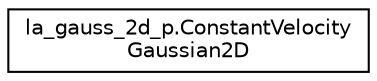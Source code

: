 digraph "Graphical Class Hierarchy"
{
 // LATEX_PDF_SIZE
  edge [fontname="Helvetica",fontsize="10",labelfontname="Helvetica",labelfontsize="10"];
  node [fontname="Helvetica",fontsize="10",shape=record];
  rankdir="LR";
  Node0 [label="la_gauss_2d_p.ConstantVelocity\lGaussian2D",height=0.2,width=0.4,color="black", fillcolor="white", style="filled",URL="$d4/dad/classla__gauss__2d__p_1_1ConstantVelocityGaussian2D.html",tooltip=" "];
}
